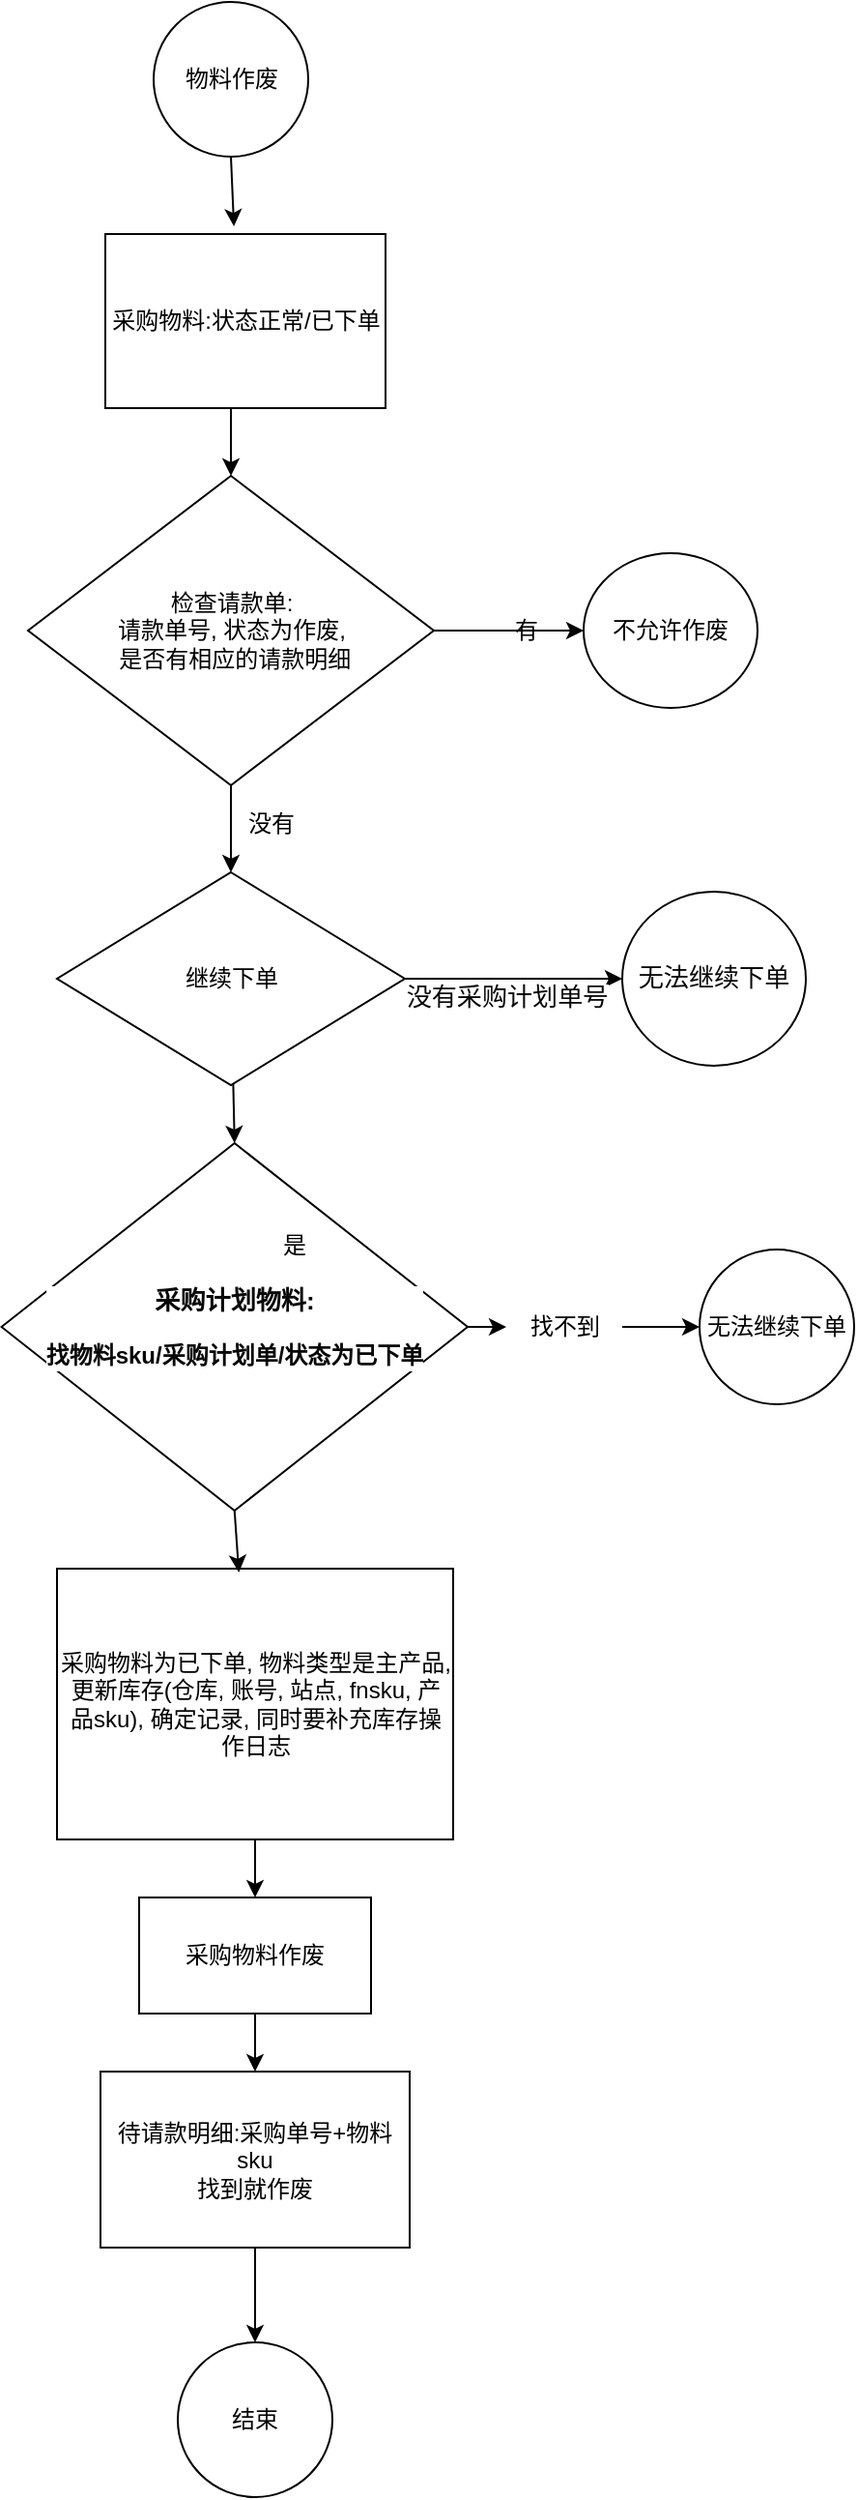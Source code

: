 <mxfile version="25.0.3">
  <diagram id="C5RBs43oDa-KdzZeNtuy" name="Page-1">
    <mxGraphModel dx="1434" dy="1915" grid="1" gridSize="10" guides="1" tooltips="1" connect="1" arrows="1" fold="1" page="1" pageScale="1" pageWidth="827" pageHeight="1169" math="0" shadow="0">
      <root>
        <mxCell id="WIyWlLk6GJQsqaUBKTNV-0" />
        <mxCell id="WIyWlLk6GJQsqaUBKTNV-1" parent="WIyWlLk6GJQsqaUBKTNV-0" />
        <mxCell id="m2hZsa0wDNXMLpw8VngB-17" style="edgeStyle=none;rounded=0;orthogonalLoop=1;jettySize=auto;html=1;exitX=1;exitY=0.5;exitDx=0;exitDy=0;entryX=0;entryY=0.5;entryDx=0;entryDy=0;" edge="1" parent="WIyWlLk6GJQsqaUBKTNV-1" source="m2hZsa0wDNXMLpw8VngB-5" target="m2hZsa0wDNXMLpw8VngB-10">
          <mxGeometry relative="1" as="geometry" />
        </mxCell>
        <mxCell id="m2hZsa0wDNXMLpw8VngB-20" style="edgeStyle=none;rounded=0;orthogonalLoop=1;jettySize=auto;html=1;exitX=0.5;exitY=1;exitDx=0;exitDy=0;entryX=0.5;entryY=0;entryDx=0;entryDy=0;" edge="1" parent="WIyWlLk6GJQsqaUBKTNV-1" source="m2hZsa0wDNXMLpw8VngB-5" target="m2hZsa0wDNXMLpw8VngB-19">
          <mxGeometry relative="1" as="geometry" />
        </mxCell>
        <mxCell id="m2hZsa0wDNXMLpw8VngB-5" value="&lt;span style=&quot;text-wrap-mode: nowrap;&quot;&gt;检查请款单:&lt;/span&gt;&lt;div&gt;&lt;span style=&quot;text-wrap-mode: nowrap;&quot;&gt;请款单号, 状态为作废,&lt;/span&gt;&lt;div style=&quot;text-wrap-mode: nowrap;&quot;&gt;&amp;nbsp;是否有相应的请款明细&lt;/div&gt;&lt;/div&gt;" style="rhombus;whiteSpace=wrap;html=1;" vertex="1" parent="WIyWlLk6GJQsqaUBKTNV-1">
          <mxGeometry x="112.5" y="195" width="210" height="160" as="geometry" />
        </mxCell>
        <mxCell id="m2hZsa0wDNXMLpw8VngB-7" style="edgeStyle=orthogonalEdgeStyle;rounded=0;orthogonalLoop=1;jettySize=auto;html=1;exitX=0.5;exitY=1;exitDx=0;exitDy=0;entryX=0.5;entryY=0;entryDx=0;entryDy=0;" edge="1" parent="WIyWlLk6GJQsqaUBKTNV-1" source="m2hZsa0wDNXMLpw8VngB-0" target="m2hZsa0wDNXMLpw8VngB-5">
          <mxGeometry relative="1" as="geometry" />
        </mxCell>
        <mxCell id="m2hZsa0wDNXMLpw8VngB-0" value="采购物料:状态正常/已下单" style="whiteSpace=wrap;html=1;" vertex="1" parent="WIyWlLk6GJQsqaUBKTNV-1">
          <mxGeometry x="152.5" y="70" width="145" height="90" as="geometry" />
        </mxCell>
        <mxCell id="m2hZsa0wDNXMLpw8VngB-10" value="不允许作废" style="ellipse;whiteSpace=wrap;html=1;" vertex="1" parent="WIyWlLk6GJQsqaUBKTNV-1">
          <mxGeometry x="400" y="235" width="90" height="80" as="geometry" />
        </mxCell>
        <mxCell id="m2hZsa0wDNXMLpw8VngB-15" value="有" style="text;html=1;align=center;verticalAlign=middle;resizable=0;points=[];autosize=1;strokeColor=none;fillColor=none;" vertex="1" parent="WIyWlLk6GJQsqaUBKTNV-1">
          <mxGeometry x="350" y="260" width="40" height="30" as="geometry" />
        </mxCell>
        <mxCell id="m2hZsa0wDNXMLpw8VngB-23" style="edgeStyle=none;rounded=0;orthogonalLoop=1;jettySize=auto;html=1;exitX=1;exitY=0.5;exitDx=0;exitDy=0;entryX=0;entryY=0.5;entryDx=0;entryDy=0;" edge="1" parent="WIyWlLk6GJQsqaUBKTNV-1" source="m2hZsa0wDNXMLpw8VngB-19" target="m2hZsa0wDNXMLpw8VngB-22">
          <mxGeometry relative="1" as="geometry" />
        </mxCell>
        <mxCell id="m2hZsa0wDNXMLpw8VngB-31" style="edgeStyle=none;rounded=0;orthogonalLoop=1;jettySize=auto;html=1;entryX=0.5;entryY=0;entryDx=0;entryDy=0;fontFamily=Helvetica;fontSize=12;fontColor=default;" edge="1" parent="WIyWlLk6GJQsqaUBKTNV-1" source="m2hZsa0wDNXMLpw8VngB-19" target="m2hZsa0wDNXMLpw8VngB-27">
          <mxGeometry relative="1" as="geometry" />
        </mxCell>
        <mxCell id="m2hZsa0wDNXMLpw8VngB-19" value="继续下单" style="rhombus;whiteSpace=wrap;html=1;" vertex="1" parent="WIyWlLk6GJQsqaUBKTNV-1">
          <mxGeometry x="127.5" y="400" width="180" height="110" as="geometry" />
        </mxCell>
        <mxCell id="m2hZsa0wDNXMLpw8VngB-22" value="&lt;div style=&quot;background-color: rgb(255, 255, 255);&quot;&gt;&lt;pre style=&quot;font-family: &amp;quot;Courier New&amp;quot;, monospace; font-size: 9.8pt;&quot;&gt;&lt;font color=&quot;#080808&quot;&gt;无法继续下单&lt;/font&gt;&lt;/pre&gt;&lt;/div&gt;" style="ellipse;whiteSpace=wrap;html=1;" vertex="1" parent="WIyWlLk6GJQsqaUBKTNV-1">
          <mxGeometry x="420" y="410" width="95" height="90" as="geometry" />
        </mxCell>
        <mxCell id="m2hZsa0wDNXMLpw8VngB-26" value="&lt;span style=&quot;font-family: &amp;quot;Courier New&amp;quot;, monospace; font-size: 13.067px; text-wrap-mode: wrap; background-color: rgb(255, 255, 255);&quot;&gt;&lt;font color=&quot;#080808&quot;&gt;没有采购计划单号&lt;/font&gt;&lt;/span&gt;" style="text;html=1;align=center;verticalAlign=middle;resizable=0;points=[];autosize=1;strokeColor=none;fillColor=none;fontFamily=Helvetica;fontSize=12;fontColor=default;" vertex="1" parent="WIyWlLk6GJQsqaUBKTNV-1">
          <mxGeometry x="290" y="450" width="140" height="30" as="geometry" />
        </mxCell>
        <mxCell id="m2hZsa0wDNXMLpw8VngB-29" style="edgeStyle=none;rounded=0;orthogonalLoop=1;jettySize=auto;html=1;entryX=0;entryY=0.5;entryDx=0;entryDy=0;fontFamily=Helvetica;fontSize=12;fontColor=default;" edge="1" parent="WIyWlLk6GJQsqaUBKTNV-1" source="m2hZsa0wDNXMLpw8VngB-30" target="m2hZsa0wDNXMLpw8VngB-28">
          <mxGeometry relative="1" as="geometry" />
        </mxCell>
        <mxCell id="m2hZsa0wDNXMLpw8VngB-27" value="&lt;div style=&quot;background-color: rgb(255, 255, 255);&quot;&gt;&lt;p style=&quot;font-size: 9.8pt;&quot;&gt;&lt;b style=&quot;&quot;&gt;&lt;font color=&quot;#080808&quot; style=&quot;&quot; face=&quot;Helvetica&quot;&gt;采购计划物料:&lt;br&gt; &lt;/font&gt;&lt;/b&gt;&lt;/p&gt;&lt;p style=&quot;&quot;&gt;&lt;b style=&quot;&quot;&gt;&lt;font color=&quot;#080808&quot; style=&quot;&quot; face=&quot;Helvetica&quot;&gt;找物料sku/采购计划单/状态为已下单&lt;/font&gt;&lt;/b&gt;&lt;/p&gt;&lt;p style=&quot;color: rgb(8, 8, 8);&quot;&gt;&lt;/p&gt;&lt;/div&gt;" style="rhombus;whiteSpace=wrap;html=1;strokeColor=default;align=center;verticalAlign=middle;fontFamily=Helvetica;fontSize=12;fontColor=default;fillColor=default;" vertex="1" parent="WIyWlLk6GJQsqaUBKTNV-1">
          <mxGeometry x="98.75" y="540" width="241.25" height="190" as="geometry" />
        </mxCell>
        <mxCell id="m2hZsa0wDNXMLpw8VngB-28" value="无法继续下单" style="ellipse;whiteSpace=wrap;html=1;strokeColor=default;align=center;verticalAlign=middle;fontFamily=Helvetica;fontSize=12;fontColor=default;fillColor=default;" vertex="1" parent="WIyWlLk6GJQsqaUBKTNV-1">
          <mxGeometry x="460" y="595" width="80" height="80" as="geometry" />
        </mxCell>
        <mxCell id="m2hZsa0wDNXMLpw8VngB-37" value="是" style="text;html=1;align=center;verticalAlign=middle;resizable=0;points=[];autosize=1;strokeColor=none;fillColor=none;fontFamily=Helvetica;fontSize=12;fontColor=default;" vertex="1" parent="WIyWlLk6GJQsqaUBKTNV-1">
          <mxGeometry x="230" y="578" width="40" height="30" as="geometry" />
        </mxCell>
        <mxCell id="m2hZsa0wDNXMLpw8VngB-38" value="没有" style="text;html=1;align=center;verticalAlign=middle;resizable=0;points=[];autosize=1;strokeColor=none;fillColor=none;fontFamily=Helvetica;fontSize=12;fontColor=default;" vertex="1" parent="WIyWlLk6GJQsqaUBKTNV-1">
          <mxGeometry x="212.5" y="360" width="50" height="30" as="geometry" />
        </mxCell>
        <mxCell id="m2hZsa0wDNXMLpw8VngB-44" style="edgeStyle=none;rounded=0;orthogonalLoop=1;jettySize=auto;html=1;exitX=0.5;exitY=1;exitDx=0;exitDy=0;fontFamily=Helvetica;fontSize=12;fontColor=default;" edge="1" parent="WIyWlLk6GJQsqaUBKTNV-1" source="m2hZsa0wDNXMLpw8VngB-39" target="m2hZsa0wDNXMLpw8VngB-43">
          <mxGeometry relative="1" as="geometry" />
        </mxCell>
        <mxCell id="m2hZsa0wDNXMLpw8VngB-39" value="采购物料为已下单, 物料类型是主产品, 更新库存(仓库, 账号, 站点, fnsku, 产品sku), 确定记录, 同时要补充库存操作日志" style="whiteSpace=wrap;html=1;strokeColor=default;align=center;verticalAlign=middle;fontFamily=Helvetica;fontSize=12;fontColor=default;fillColor=default;" vertex="1" parent="WIyWlLk6GJQsqaUBKTNV-1">
          <mxGeometry x="127.5" y="760" width="205" height="140" as="geometry" />
        </mxCell>
        <mxCell id="m2hZsa0wDNXMLpw8VngB-40" style="edgeStyle=none;rounded=0;orthogonalLoop=1;jettySize=auto;html=1;exitX=0.5;exitY=1;exitDx=0;exitDy=0;entryX=0.459;entryY=0.014;entryDx=0;entryDy=0;entryPerimeter=0;fontFamily=Helvetica;fontSize=12;fontColor=default;" edge="1" parent="WIyWlLk6GJQsqaUBKTNV-1" source="m2hZsa0wDNXMLpw8VngB-27" target="m2hZsa0wDNXMLpw8VngB-39">
          <mxGeometry relative="1" as="geometry" />
        </mxCell>
        <mxCell id="m2hZsa0wDNXMLpw8VngB-50" style="edgeStyle=none;rounded=0;orthogonalLoop=1;jettySize=auto;html=1;exitX=0.5;exitY=1;exitDx=0;exitDy=0;entryX=0.5;entryY=0;entryDx=0;entryDy=0;fontFamily=Helvetica;fontSize=12;fontColor=default;" edge="1" parent="WIyWlLk6GJQsqaUBKTNV-1" source="m2hZsa0wDNXMLpw8VngB-41" target="m2hZsa0wDNXMLpw8VngB-49">
          <mxGeometry relative="1" as="geometry" />
        </mxCell>
        <mxCell id="m2hZsa0wDNXMLpw8VngB-41" value="待请款明细:采购单号+物料sku&lt;div&gt;找到就作废&lt;/div&gt;" style="whiteSpace=wrap;html=1;strokeColor=default;align=center;verticalAlign=middle;fontFamily=Helvetica;fontSize=12;fontColor=default;fillColor=default;" vertex="1" parent="WIyWlLk6GJQsqaUBKTNV-1">
          <mxGeometry x="150" y="1020" width="160" height="91" as="geometry" />
        </mxCell>
        <mxCell id="m2hZsa0wDNXMLpw8VngB-45" style="edgeStyle=none;rounded=0;orthogonalLoop=1;jettySize=auto;html=1;exitX=0.5;exitY=1;exitDx=0;exitDy=0;entryX=0.5;entryY=0;entryDx=0;entryDy=0;fontFamily=Helvetica;fontSize=12;fontColor=default;" edge="1" parent="WIyWlLk6GJQsqaUBKTNV-1" source="m2hZsa0wDNXMLpw8VngB-43" target="m2hZsa0wDNXMLpw8VngB-41">
          <mxGeometry relative="1" as="geometry" />
        </mxCell>
        <mxCell id="m2hZsa0wDNXMLpw8VngB-43" value="采购物料作废" style="whiteSpace=wrap;html=1;strokeColor=default;align=center;verticalAlign=middle;fontFamily=Helvetica;fontSize=12;fontColor=default;fillColor=default;" vertex="1" parent="WIyWlLk6GJQsqaUBKTNV-1">
          <mxGeometry x="170" y="930" width="120" height="60" as="geometry" />
        </mxCell>
        <mxCell id="m2hZsa0wDNXMLpw8VngB-47" value="物料作废" style="ellipse;whiteSpace=wrap;html=1;strokeColor=default;align=center;verticalAlign=middle;fontFamily=Helvetica;fontSize=12;fontColor=default;fillColor=default;" vertex="1" parent="WIyWlLk6GJQsqaUBKTNV-1">
          <mxGeometry x="177.5" y="-50" width="80" height="80" as="geometry" />
        </mxCell>
        <mxCell id="m2hZsa0wDNXMLpw8VngB-48" style="edgeStyle=none;rounded=0;orthogonalLoop=1;jettySize=auto;html=1;exitX=0.5;exitY=1;exitDx=0;exitDy=0;entryX=0.459;entryY=-0.044;entryDx=0;entryDy=0;entryPerimeter=0;fontFamily=Helvetica;fontSize=12;fontColor=default;" edge="1" parent="WIyWlLk6GJQsqaUBKTNV-1" source="m2hZsa0wDNXMLpw8VngB-47" target="m2hZsa0wDNXMLpw8VngB-0">
          <mxGeometry relative="1" as="geometry" />
        </mxCell>
        <mxCell id="m2hZsa0wDNXMLpw8VngB-49" value="结束" style="ellipse;whiteSpace=wrap;html=1;strokeColor=default;align=center;verticalAlign=middle;fontFamily=Helvetica;fontSize=12;fontColor=default;fillColor=default;" vertex="1" parent="WIyWlLk6GJQsqaUBKTNV-1">
          <mxGeometry x="190" y="1160" width="80" height="80" as="geometry" />
        </mxCell>
        <mxCell id="m2hZsa0wDNXMLpw8VngB-51" value="" style="edgeStyle=none;rounded=0;orthogonalLoop=1;jettySize=auto;html=1;entryX=0;entryY=0.5;entryDx=0;entryDy=0;fontFamily=Helvetica;fontSize=12;fontColor=default;" edge="1" parent="WIyWlLk6GJQsqaUBKTNV-1" source="m2hZsa0wDNXMLpw8VngB-27" target="m2hZsa0wDNXMLpw8VngB-30">
          <mxGeometry relative="1" as="geometry">
            <mxPoint x="340" y="635" as="sourcePoint" />
            <mxPoint x="460" y="635" as="targetPoint" />
          </mxGeometry>
        </mxCell>
        <mxCell id="m2hZsa0wDNXMLpw8VngB-30" value="找不到" style="text;html=1;align=center;verticalAlign=middle;resizable=0;points=[];autosize=1;strokeColor=none;fillColor=none;fontFamily=Helvetica;fontSize=12;fontColor=default;" vertex="1" parent="WIyWlLk6GJQsqaUBKTNV-1">
          <mxGeometry x="360" y="620" width="60" height="30" as="geometry" />
        </mxCell>
      </root>
    </mxGraphModel>
  </diagram>
</mxfile>
